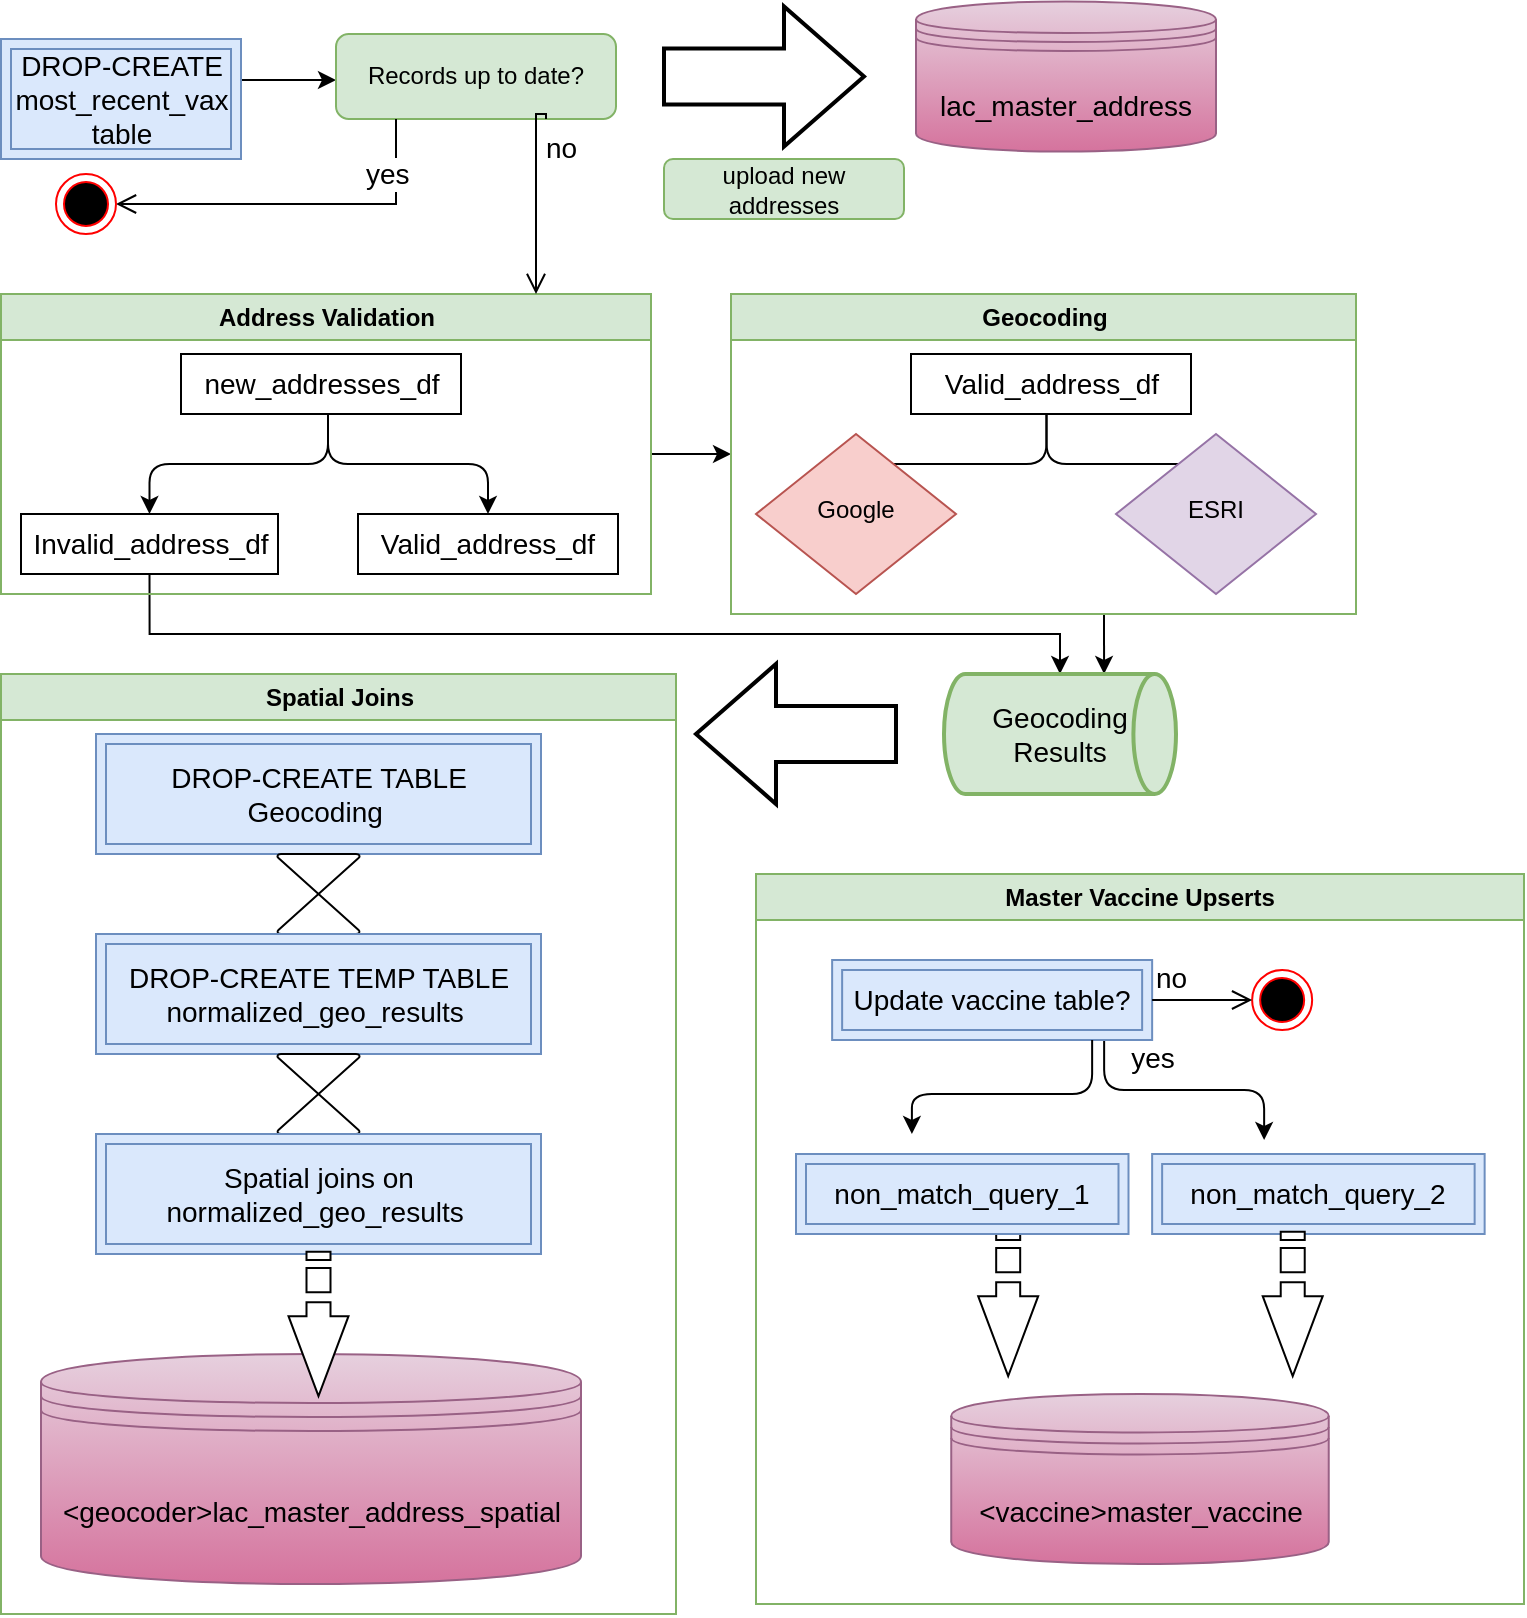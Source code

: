 <mxfile version="20.8.13" type="github"><diagram id="C5RBs43oDa-KdzZeNtuy" name="Page-1"><mxGraphModel dx="1150" dy="483" grid="1" gridSize="10" guides="1" tooltips="1" connect="1" arrows="1" fold="1" page="1" pageScale="1" pageWidth="827" pageHeight="1169" math="0" shadow="0"><root><mxCell id="WIyWlLk6GJQsqaUBKTNV-0"/><mxCell id="WIyWlLk6GJQsqaUBKTNV-1" parent="WIyWlLk6GJQsqaUBKTNV-0"/><mxCell id="E9w0ZndzLkP_HaStfv7O-5" value="upload new addresses" style="rounded=1;whiteSpace=wrap;html=1;fontSize=12;glass=0;strokeWidth=1;shadow=0;fillColor=#d5e8d4;strokeColor=#82b366;" parent="WIyWlLk6GJQsqaUBKTNV-1" vertex="1"><mxGeometry x="354" y="82.5" width="120" height="30" as="geometry"/></mxCell><mxCell id="W29NnXGGYYmJcmvvzEcG-0" value="&lt;font style=&quot;font-size: 14px;&quot;&gt;lac_master_address&lt;/font&gt;" style="shape=datastore;whiteSpace=wrap;html=1;fontSize=18;fontSize=20;fillColor=#e6d0de;gradientColor=#d5739d;strokeColor=#996185;" parent="WIyWlLk6GJQsqaUBKTNV-1" vertex="1"><mxGeometry x="480" y="3.75" width="150" height="75" as="geometry"/></mxCell><mxCell id="W29NnXGGYYmJcmvvzEcG-126" value="" style="edgeStyle=orthogonalEdgeStyle;rounded=0;orthogonalLoop=1;jettySize=auto;html=1;fontSize=14;exitX=0.5;exitY=1;exitDx=0;exitDy=0;" parent="WIyWlLk6GJQsqaUBKTNV-1" source="W29NnXGGYYmJcmvvzEcG-40" target="W29NnXGGYYmJcmvvzEcG-122" edge="1"><mxGeometry relative="1" as="geometry"><mxPoint x="540" y="330" as="targetPoint"/><Array as="points"><mxPoint x="97" y="320"/><mxPoint x="552" y="320"/></Array></mxGeometry></mxCell><mxCell id="W29NnXGGYYmJcmvvzEcG-141" value="" style="edgeStyle=orthogonalEdgeStyle;rounded=0;orthogonalLoop=1;jettySize=auto;html=1;fontSize=14;entryX=0;entryY=0.5;entryDx=0;entryDy=0;" parent="WIyWlLk6GJQsqaUBKTNV-1" source="W29NnXGGYYmJcmvvzEcG-24" target="W29NnXGGYYmJcmvvzEcG-67" edge="1"><mxGeometry relative="1" as="geometry"><Array as="points"><mxPoint x="360" y="230"/><mxPoint x="360" y="230"/></Array></mxGeometry></mxCell><mxCell id="W29NnXGGYYmJcmvvzEcG-24" value="Address Validation" style="horizontal=1;whiteSpace=wrap;html=1;fontSize=12;glass=0;strokeWidth=1;shadow=0;fillColor=#d5e8d4;strokeColor=#82b366;childLayout=treeLayout;swimlane;" parent="WIyWlLk6GJQsqaUBKTNV-1" vertex="1"><mxGeometry x="22.5" y="150" width="325" height="150" as="geometry"/></mxCell><mxCell id="W29NnXGGYYmJcmvvzEcG-52" value="new_addresses_df" style="whiteSpace=wrap;html=1;fontSize=14;" parent="W29NnXGGYYmJcmvvzEcG-24" vertex="1"><mxGeometry x="90" y="30" width="140" height="30" as="geometry"/></mxCell><mxCell id="W29NnXGGYYmJcmvvzEcG-40" value="Invalid_address_df" style="whiteSpace=wrap;html=1;fontSize=14;" parent="W29NnXGGYYmJcmvvzEcG-24" vertex="1"><mxGeometry x="10" y="110" width="128.5" height="30" as="geometry"/></mxCell><mxCell id="W29NnXGGYYmJcmvvzEcG-41" value="" style="edgeStyle=elbowEdgeStyle;elbow=vertical;html=1;rounded=1;curved=0;sourcePerimeterSpacing=0;targetPerimeterSpacing=0;startSize=6;endSize=6;fontSize=14;" parent="W29NnXGGYYmJcmvvzEcG-24" target="W29NnXGGYYmJcmvvzEcG-40" edge="1"><mxGeometry relative="1" as="geometry"><mxPoint x="163.5" y="60" as="sourcePoint"/></mxGeometry></mxCell><mxCell id="W29NnXGGYYmJcmvvzEcG-39" value="" style="edgeStyle=elbowEdgeStyle;elbow=vertical;html=1;rounded=1;curved=0;sourcePerimeterSpacing=0;targetPerimeterSpacing=0;startSize=6;endSize=6;fontSize=14;" parent="W29NnXGGYYmJcmvvzEcG-24" target="W29NnXGGYYmJcmvvzEcG-38" edge="1"><mxGeometry relative="1" as="geometry"><mxPoint x="163.5" y="60" as="sourcePoint"/></mxGeometry></mxCell><mxCell id="W29NnXGGYYmJcmvvzEcG-38" value="Valid_address_df" style="whiteSpace=wrap;html=1;fontSize=14;" parent="W29NnXGGYYmJcmvvzEcG-24" vertex="1"><mxGeometry x="178.5" y="110" width="130" height="30" as="geometry"/></mxCell><mxCell id="NmtSDBNtCY8pfdK0OWGW-3" value="" style="edgeStyle=orthogonalEdgeStyle;rounded=0;orthogonalLoop=1;jettySize=auto;html=1;" parent="WIyWlLk6GJQsqaUBKTNV-1" source="W29NnXGGYYmJcmvvzEcG-58" target="W29NnXGGYYmJcmvvzEcG-191" edge="1"><mxGeometry relative="1" as="geometry"><Array as="points"><mxPoint x="160" y="43"/><mxPoint x="160" y="43"/></Array></mxGeometry></mxCell><mxCell id="W29NnXGGYYmJcmvvzEcG-58" value="DROP-CREATE most_recent_vax table" style="shape=ext;margin=3;double=1;whiteSpace=wrap;html=1;align=center;fontSize=14;fillColor=#dae8fc;strokeColor=#6c8ebf;" parent="WIyWlLk6GJQsqaUBKTNV-1" vertex="1"><mxGeometry x="22.5" y="22.5" width="120" height="60" as="geometry"/></mxCell><mxCell id="W29NnXGGYYmJcmvvzEcG-138" value="" style="edgeStyle=orthogonalEdgeStyle;rounded=0;orthogonalLoop=1;jettySize=auto;html=1;fontSize=14;entryX=0.69;entryY=0;entryDx=0;entryDy=0;entryPerimeter=0;" parent="WIyWlLk6GJQsqaUBKTNV-1" target="W29NnXGGYYmJcmvvzEcG-122" edge="1"><mxGeometry relative="1" as="geometry"><mxPoint x="574" y="310" as="sourcePoint"/><mxPoint x="876.25" y="230" as="targetPoint"/></mxGeometry></mxCell><mxCell id="W29NnXGGYYmJcmvvzEcG-67" value="Geocoding" style="horizontal=1;whiteSpace=wrap;html=1;fontSize=12;glass=0;strokeWidth=1;shadow=0;fillColor=#d5e8d4;strokeColor=#82b366;childLayout=treeLayout;swimlane;" parent="WIyWlLk6GJQsqaUBKTNV-1" vertex="1"><mxGeometry x="387.5" y="150" width="312.5" height="160" as="geometry"/></mxCell><mxCell id="W29NnXGGYYmJcmvvzEcG-68" value="Valid_address_df" style="whiteSpace=wrap;html=1;fontSize=14;" parent="W29NnXGGYYmJcmvvzEcG-67" vertex="1"><mxGeometry x="90" y="30" width="140" height="30" as="geometry"/></mxCell><mxCell id="W29NnXGGYYmJcmvvzEcG-70" value="" style="edgeStyle=elbowEdgeStyle;elbow=vertical;html=1;rounded=1;curved=0;targetPerimeterSpacing=0;startSize=6;endSize=6;fontSize=14;startArrow=none;" parent="W29NnXGGYYmJcmvvzEcG-67" source="WIyWlLk6GJQsqaUBKTNV-6" edge="1"><mxGeometry relative="1" as="geometry"><mxPoint x="163.5" y="60" as="sourcePoint"/><mxPoint x="74.25" y="110" as="targetPoint"/></mxGeometry></mxCell><mxCell id="W29NnXGGYYmJcmvvzEcG-71" value="" style="edgeStyle=elbowEdgeStyle;elbow=vertical;html=1;rounded=1;curved=0;targetPerimeterSpacing=0;startSize=6;endSize=6;fontSize=14;startArrow=none;" parent="W29NnXGGYYmJcmvvzEcG-67" source="4Sw3aIR59aRq2CPispGW-0" edge="1"><mxGeometry relative="1" as="geometry"><mxPoint x="163.5" y="60" as="sourcePoint"/><mxPoint x="243.5" y="110" as="targetPoint"/></mxGeometry></mxCell><mxCell id="W29NnXGGYYmJcmvvzEcG-84" value="" style="edgeStyle=elbowEdgeStyle;elbow=vertical;html=1;rounded=1;curved=0;sourcePerimeterSpacing=0;targetPerimeterSpacing=0;startSize=6;endSize=6;fontSize=14;" parent="W29NnXGGYYmJcmvvzEcG-67" edge="1"><mxGeometry relative="1" as="geometry"><mxPoint x="157.75" y="60" as="sourcePoint"/><mxPoint x="237.75" y="110" as="targetPoint"/></mxGeometry></mxCell><mxCell id="W29NnXGGYYmJcmvvzEcG-83" value="" style="edgeStyle=elbowEdgeStyle;elbow=vertical;html=1;rounded=1;curved=0;sourcePerimeterSpacing=0;targetPerimeterSpacing=0;startSize=6;endSize=6;fontSize=14;" parent="W29NnXGGYYmJcmvvzEcG-67" edge="1"><mxGeometry relative="1" as="geometry"><mxPoint x="157.75" y="60" as="sourcePoint"/><mxPoint x="68.5" y="110" as="targetPoint"/></mxGeometry></mxCell><mxCell id="4Sw3aIR59aRq2CPispGW-0" value="ESRI" style="rhombus;whiteSpace=wrap;html=1;shadow=0;fontFamily=Helvetica;fontSize=12;align=center;strokeWidth=1;spacing=6;spacingTop=-4;fillColor=#e1d5e7;strokeColor=#9673a6;" parent="W29NnXGGYYmJcmvvzEcG-67" vertex="1"><mxGeometry x="192.5" y="70" width="100" height="80" as="geometry"/></mxCell><mxCell id="WIyWlLk6GJQsqaUBKTNV-6" value="Google" style="rhombus;whiteSpace=wrap;html=1;shadow=0;fontFamily=Helvetica;fontSize=12;align=center;strokeWidth=1;spacing=6;spacingTop=-4;fillColor=#f8cecc;strokeColor=#b85450;" parent="W29NnXGGYYmJcmvvzEcG-67" vertex="1"><mxGeometry x="12.5" y="70" width="100" height="80" as="geometry"/></mxCell><mxCell id="W29NnXGGYYmJcmvvzEcG-122" value="Geocoding Results" style="strokeWidth=2;html=1;shape=mxgraph.flowchart.direct_data;whiteSpace=wrap;fontSize=14;fillColor=#d5e8d4;strokeColor=#82b366;" parent="WIyWlLk6GJQsqaUBKTNV-1" vertex="1"><mxGeometry x="494" y="340" width="116" height="60" as="geometry"/></mxCell><mxCell id="W29NnXGGYYmJcmvvzEcG-129" value="" style="verticalLabelPosition=bottom;verticalAlign=top;html=1;strokeWidth=2;shape=mxgraph.arrows2.arrow;dy=0.6;dx=40;notch=0;fontSize=14;rotation=-180;" parent="WIyWlLk6GJQsqaUBKTNV-1" vertex="1"><mxGeometry x="370" y="335" width="100" height="70" as="geometry"/></mxCell><mxCell id="W29NnXGGYYmJcmvvzEcG-131" value="Spatial Joins" style="horizontal=1;whiteSpace=wrap;html=1;fontSize=12;glass=0;strokeWidth=1;shadow=0;fillColor=#d5e8d4;strokeColor=#82b366;childLayout=treeLayout;swimlane;" parent="WIyWlLk6GJQsqaUBKTNV-1" vertex="1"><mxGeometry x="22.5" y="340" width="337.5" height="470" as="geometry"/></mxCell><mxCell id="W29NnXGGYYmJcmvvzEcG-57" value="DROP-CREATE TABLE&lt;br&gt;Geocoding&amp;nbsp;" style="shape=ext;margin=3;double=1;whiteSpace=wrap;html=1;align=center;fontSize=14;fillColor=#dae8fc;strokeColor=#6c8ebf;" parent="W29NnXGGYYmJcmvvzEcG-131" vertex="1"><mxGeometry x="47.5" y="30" width="222.5" height="60" as="geometry"/></mxCell><mxCell id="W29NnXGGYYmJcmvvzEcG-130" value="&lt;font style=&quot;font-size: 14px;&quot;&gt;&amp;lt;geocoder&amp;gt;lac_master_address_spatial&lt;/font&gt;" style="shape=datastore;whiteSpace=wrap;html=1;fontSize=18;fontSize=20;fillColor=#e6d0de;gradientColor=#d5739d;strokeColor=#996185;" parent="W29NnXGGYYmJcmvvzEcG-131" vertex="1"><mxGeometry x="20" y="340" width="270" height="115" as="geometry"/></mxCell><mxCell id="W29NnXGGYYmJcmvvzEcG-143" value="" style="verticalLabelPosition=bottom;verticalAlign=top;html=1;shape=mxgraph.flowchart.collate;fontSize=14;" parent="W29NnXGGYYmJcmvvzEcG-131" vertex="1"><mxGeometry x="138.13" y="90" width="41.25" height="40" as="geometry"/></mxCell><mxCell id="W29NnXGGYYmJcmvvzEcG-144" value="DROP-CREATE TEMP TABLE&lt;br&gt;normalized_geo_results&amp;nbsp;" style="shape=ext;margin=3;double=1;whiteSpace=wrap;html=1;align=center;fontSize=14;fillColor=#dae8fc;strokeColor=#6c8ebf;" parent="W29NnXGGYYmJcmvvzEcG-131" vertex="1"><mxGeometry x="47.5" y="130" width="222.5" height="60" as="geometry"/></mxCell><mxCell id="W29NnXGGYYmJcmvvzEcG-145" value="" style="verticalLabelPosition=bottom;verticalAlign=top;html=1;shape=mxgraph.flowchart.collate;fontSize=14;" parent="W29NnXGGYYmJcmvvzEcG-131" vertex="1"><mxGeometry x="138.13" y="190" width="41.25" height="40" as="geometry"/></mxCell><mxCell id="W29NnXGGYYmJcmvvzEcG-146" value="Spatial joins on normalized_geo_results&amp;nbsp;" style="shape=ext;margin=3;double=1;whiteSpace=wrap;html=1;align=center;fontSize=14;fillColor=#dae8fc;strokeColor=#6c8ebf;" parent="W29NnXGGYYmJcmvvzEcG-131" vertex="1"><mxGeometry x="47.5" y="230" width="222.5" height="60" as="geometry"/></mxCell><mxCell id="W29NnXGGYYmJcmvvzEcG-148" value="" style="html=1;shadow=0;dashed=0;align=center;verticalAlign=middle;shape=mxgraph.arrows2.stripedArrow;dy=0.6;dx=40;notch=25.24;fontSize=14;rotation=90;" parent="W29NnXGGYYmJcmvvzEcG-131" vertex="1"><mxGeometry x="122.66" y="310" width="72.18" height="30" as="geometry"/></mxCell><mxCell id="W29NnXGGYYmJcmvvzEcG-142" value="" style="verticalLabelPosition=bottom;verticalAlign=top;html=1;strokeWidth=2;shape=mxgraph.arrows2.arrow;dy=0.6;dx=40;notch=0;fontSize=14;rotation=0;" parent="WIyWlLk6GJQsqaUBKTNV-1" vertex="1"><mxGeometry x="354" y="6.25" width="100" height="70" as="geometry"/></mxCell><mxCell id="W29NnXGGYYmJcmvvzEcG-158" value="Master Vaccine Upserts" style="horizontal=1;whiteSpace=wrap;html=1;fontSize=12;glass=0;strokeWidth=1;shadow=0;fillColor=#d5e8d4;strokeColor=#82b366;childLayout=treeLayout;swimlane;" parent="WIyWlLk6GJQsqaUBKTNV-1" vertex="1"><mxGeometry x="400" y="440" width="384" height="365" as="geometry"/></mxCell><mxCell id="W29NnXGGYYmJcmvvzEcG-165" value="" style="html=1;shadow=0;dashed=0;align=center;verticalAlign=middle;shape=mxgraph.arrows2.stripedArrow;dy=0.6;dx=40;notch=25.24;fontSize=14;rotation=90;" parent="W29NnXGGYYmJcmvvzEcG-158" vertex="1"><mxGeometry x="90.0" y="200" width="72.18" height="30" as="geometry"/></mxCell><mxCell id="W29NnXGGYYmJcmvvzEcG-166" value="&lt;font style=&quot;font-size: 14px;&quot;&gt;&amp;lt;vaccine&amp;gt;master_vaccine&lt;/font&gt;" style="shape=datastore;whiteSpace=wrap;html=1;fontSize=18;fontSize=20;fillColor=#e6d0de;gradientColor=#d5739d;strokeColor=#996185;" parent="W29NnXGGYYmJcmvvzEcG-158" vertex="1"><mxGeometry x="97.62" y="260" width="188.75" height="85" as="geometry"/></mxCell><mxCell id="W29NnXGGYYmJcmvvzEcG-167" value="" style="ellipse;html=1;shape=endState;fillColor=#000000;strokeColor=#ff0000;fontSize=14;" parent="W29NnXGGYYmJcmvvzEcG-158" vertex="1"><mxGeometry x="248.07" y="48" width="30" height="30" as="geometry"/></mxCell><mxCell id="W29NnXGGYYmJcmvvzEcG-175" value="non_match_query_1" style="shape=ext;margin=3;double=1;whiteSpace=wrap;html=1;align=center;fontSize=14;fillColor=#dae8fc;strokeColor=#6c8ebf;" parent="W29NnXGGYYmJcmvvzEcG-158" vertex="1"><mxGeometry x="20" y="140" width="166.25" height="40" as="geometry"/></mxCell><mxCell id="W29NnXGGYYmJcmvvzEcG-179" value="non_match_query_2" style="shape=ext;margin=3;double=1;whiteSpace=wrap;html=1;align=center;fontSize=14;fillColor=#dae8fc;strokeColor=#6c8ebf;" parent="W29NnXGGYYmJcmvvzEcG-158" vertex="1"><mxGeometry x="198.07" y="140" width="166.25" height="40" as="geometry"/></mxCell><mxCell id="W29NnXGGYYmJcmvvzEcG-185" value="" style="edgeStyle=elbowEdgeStyle;elbow=vertical;html=1;rounded=1;curved=0;sourcePerimeterSpacing=0;targetPerimeterSpacing=0;startSize=6;endSize=6;fontSize=14;" parent="W29NnXGGYYmJcmvvzEcG-158" edge="1"><mxGeometry relative="1" as="geometry"><mxPoint x="174.07" y="83" as="sourcePoint"/><mxPoint x="254.07" y="133" as="targetPoint"/></mxGeometry></mxCell><mxCell id="W29NnXGGYYmJcmvvzEcG-187" value="" style="html=1;shadow=0;dashed=0;align=center;verticalAlign=middle;shape=mxgraph.arrows2.stripedArrow;dy=0.6;dx=40;notch=25.24;fontSize=14;rotation=90;" parent="W29NnXGGYYmJcmvvzEcG-158" vertex="1"><mxGeometry x="232.27" y="200" width="72.18" height="30" as="geometry"/></mxCell><mxCell id="W29NnXGGYYmJcmvvzEcG-197" value="Update vaccine table?" style="shape=ext;margin=3;double=1;whiteSpace=wrap;html=1;align=center;fontSize=14;fillColor=#dae8fc;strokeColor=#6c8ebf;" parent="W29NnXGGYYmJcmvvzEcG-158" vertex="1"><mxGeometry x="38.07" y="43" width="160" height="40" as="geometry"/></mxCell><mxCell id="W29NnXGGYYmJcmvvzEcG-198" value="no" style="edgeStyle=orthogonalEdgeStyle;html=1;align=left;verticalAlign=bottom;endArrow=open;endSize=8;rounded=0;fontSize=14;entryX=0;entryY=0.5;entryDx=0;entryDy=0;" parent="W29NnXGGYYmJcmvvzEcG-158" source="W29NnXGGYYmJcmvvzEcG-197" target="W29NnXGGYYmJcmvvzEcG-167" edge="1"><mxGeometry x="-1" relative="1" as="geometry"><mxPoint x="218.07" y="63" as="targetPoint"/></mxGeometry></mxCell><mxCell id="W29NnXGGYYmJcmvvzEcG-199" value="yes" style="edgeStyle=elbowEdgeStyle;elbow=vertical;html=1;rounded=1;curved=0;sourcePerimeterSpacing=0;targetPerimeterSpacing=0;startSize=6;endSize=6;fontSize=14;" parent="W29NnXGGYYmJcmvvzEcG-158" source="W29NnXGGYYmJcmvvzEcG-197" edge="1"><mxGeometry x="-0.873" y="30" relative="1" as="geometry"><mxPoint x="77.95" y="130" as="targetPoint"/><Array as="points"><mxPoint x="168.07" y="110"/><mxPoint x="128.07" y="120"/><mxPoint x="118.07" y="130"/></Array><mxPoint as="offset"/></mxGeometry></mxCell><mxCell id="NmtSDBNtCY8pfdK0OWGW-4" style="edgeStyle=orthogonalEdgeStyle;rounded=0;orthogonalLoop=1;jettySize=auto;html=1;exitX=0.75;exitY=1;exitDx=0;exitDy=0;" parent="WIyWlLk6GJQsqaUBKTNV-1" source="W29NnXGGYYmJcmvvzEcG-191" edge="1"><mxGeometry relative="1" as="geometry"><mxPoint x="295" y="63" as="targetPoint"/></mxGeometry></mxCell><mxCell id="W29NnXGGYYmJcmvvzEcG-191" value="Records up to date?" style="rounded=1;whiteSpace=wrap;html=1;fontSize=12;glass=0;strokeWidth=1;shadow=0;fillColor=#d5e8d4;strokeColor=#82b366;" parent="WIyWlLk6GJQsqaUBKTNV-1" vertex="1"><mxGeometry x="190" y="20" width="140" height="42.5" as="geometry"/></mxCell><mxCell id="W29NnXGGYYmJcmvvzEcG-192" value="no" style="edgeStyle=orthogonalEdgeStyle;html=1;align=left;verticalAlign=bottom;endArrow=open;endSize=8;rounded=0;fontSize=14;exitX=0.75;exitY=1;exitDx=0;exitDy=0;" parent="WIyWlLk6GJQsqaUBKTNV-1" source="W29NnXGGYYmJcmvvzEcG-191" target="W29NnXGGYYmJcmvvzEcG-24" edge="1"><mxGeometry x="-0.268" y="3" relative="1" as="geometry"><mxPoint x="290" y="100" as="targetPoint"/><mxPoint x="240" y="60" as="sourcePoint"/><Array as="points"><mxPoint x="295" y="60"/><mxPoint x="290" y="60"/></Array><mxPoint as="offset"/></mxGeometry></mxCell><mxCell id="W29NnXGGYYmJcmvvzEcG-193" value="yes" style="edgeStyle=orthogonalEdgeStyle;html=1;align=left;verticalAlign=top;endArrow=open;endSize=8;rounded=0;fontSize=14;entryX=1;entryY=0.5;entryDx=0;entryDy=0;" parent="WIyWlLk6GJQsqaUBKTNV-1" source="W29NnXGGYYmJcmvvzEcG-191" target="W29NnXGGYYmJcmvvzEcG-200" edge="1"><mxGeometry x="-0.349" y="-30" relative="1" as="geometry"><mxPoint x="90" y="110" as="targetPoint"/><Array as="points"><mxPoint x="220" y="105"/></Array><mxPoint as="offset"/></mxGeometry></mxCell><mxCell id="W29NnXGGYYmJcmvvzEcG-200" value="" style="ellipse;html=1;shape=endState;fillColor=#000000;strokeColor=#ff0000;fontSize=14;" parent="WIyWlLk6GJQsqaUBKTNV-1" vertex="1"><mxGeometry x="50.0" y="90" width="30" height="30" as="geometry"/></mxCell></root></mxGraphModel></diagram></mxfile>
